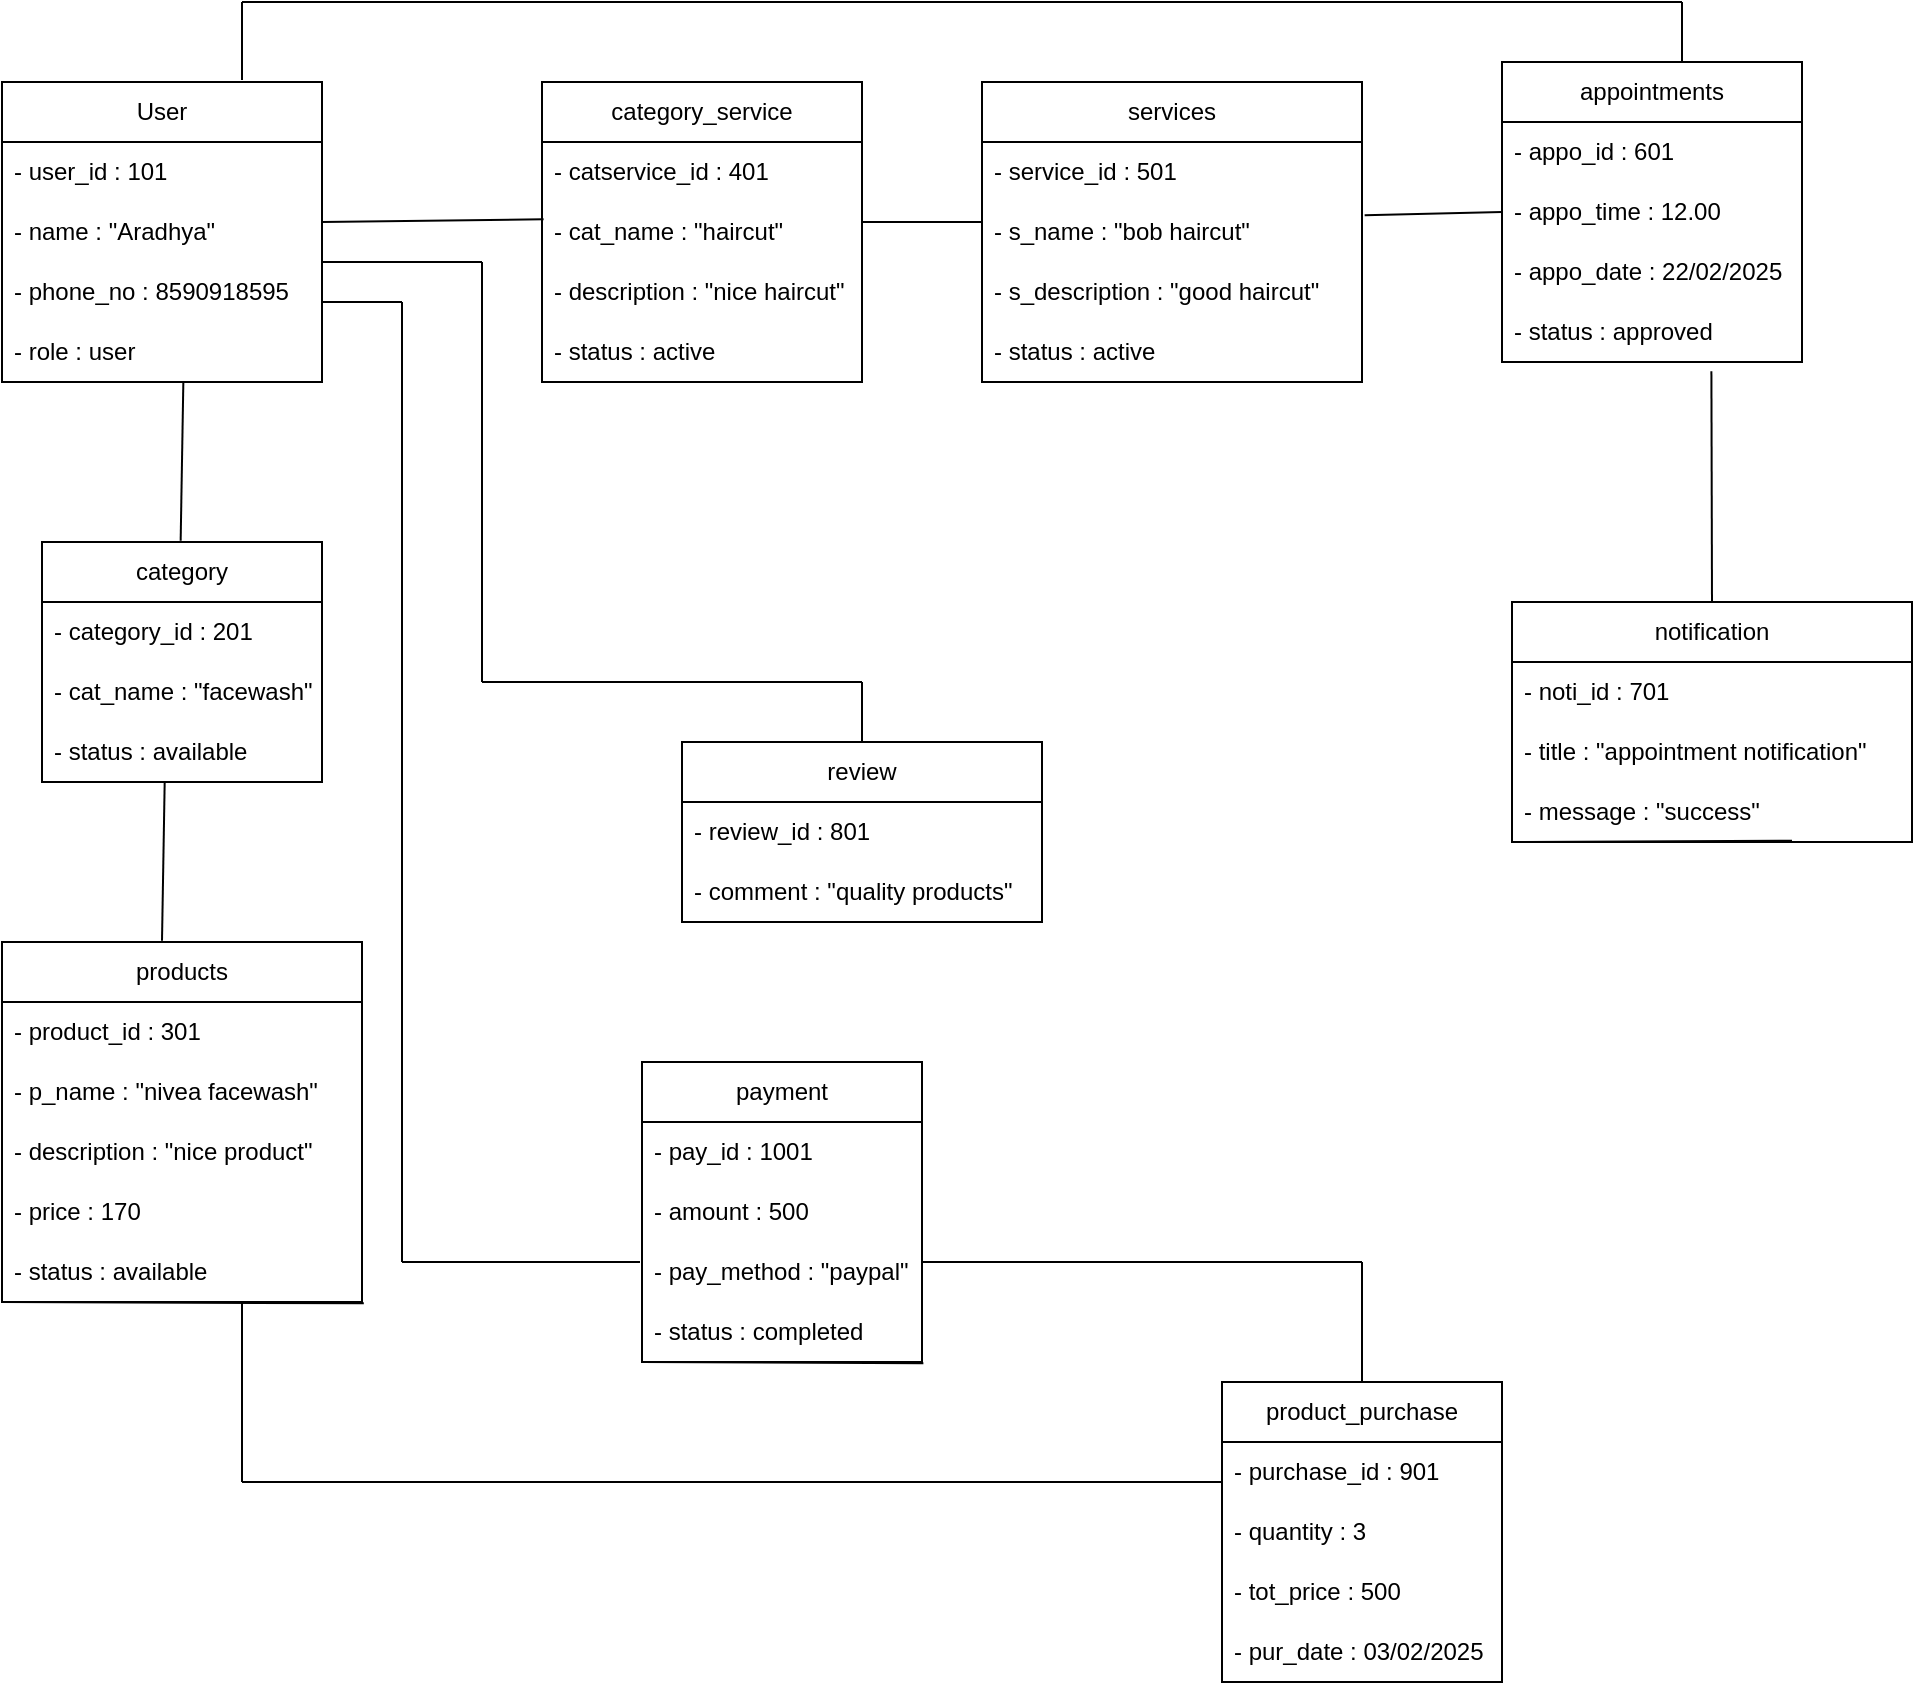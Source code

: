 <mxfile version="26.0.9">
  <diagram name="Page-1" id="uWuBlY_eEASk1Yagt_q-">
    <mxGraphModel grid="1" page="1" gridSize="10" guides="1" tooltips="1" connect="1" arrows="1" fold="1" pageScale="1" pageWidth="850" pageHeight="1100" math="0" shadow="0">
      <root>
        <mxCell id="0" />
        <mxCell id="1" parent="0" />
        <mxCell id="3V80zdknn0Qeoa1b7e3D-55" value="User" style="swimlane;fontStyle=0;childLayout=stackLayout;horizontal=1;startSize=30;horizontalStack=0;resizeParent=1;resizeParentMax=0;resizeLast=0;collapsible=1;marginBottom=0;whiteSpace=wrap;html=1;" vertex="1" parent="1">
          <mxGeometry y="90" width="160" height="150" as="geometry" />
        </mxCell>
        <mxCell id="3V80zdknn0Qeoa1b7e3D-56" value="- user_id : 101" style="text;strokeColor=none;fillColor=none;align=left;verticalAlign=middle;spacingLeft=4;spacingRight=4;overflow=hidden;points=[[0,0.5],[1,0.5]];portConstraint=eastwest;rotatable=0;whiteSpace=wrap;html=1;" vertex="1" parent="3V80zdknn0Qeoa1b7e3D-55">
          <mxGeometry y="30" width="160" height="30" as="geometry" />
        </mxCell>
        <mxCell id="3V80zdknn0Qeoa1b7e3D-57" value="- name : &quot;Aradhya&quot;" style="text;strokeColor=none;fillColor=none;align=left;verticalAlign=middle;spacingLeft=4;spacingRight=4;overflow=hidden;points=[[0,0.5],[1,0.5]];portConstraint=eastwest;rotatable=0;whiteSpace=wrap;html=1;" vertex="1" parent="3V80zdknn0Qeoa1b7e3D-55">
          <mxGeometry y="60" width="160" height="30" as="geometry" />
        </mxCell>
        <mxCell id="3V80zdknn0Qeoa1b7e3D-58" value="- phone_no : 8590918595" style="text;strokeColor=none;fillColor=none;align=left;verticalAlign=middle;spacingLeft=4;spacingRight=4;overflow=hidden;points=[[0,0.5],[1,0.5]];portConstraint=eastwest;rotatable=0;whiteSpace=wrap;html=1;" vertex="1" parent="3V80zdknn0Qeoa1b7e3D-55">
          <mxGeometry y="90" width="160" height="30" as="geometry" />
        </mxCell>
        <mxCell id="3V80zdknn0Qeoa1b7e3D-59" value="" style="endArrow=none;html=1;rounded=0;entryX=1;entryY=0;entryDx=0;entryDy=0;entryPerimeter=0;" edge="1" parent="3V80zdknn0Qeoa1b7e3D-55">
          <mxGeometry width="50" height="50" relative="1" as="geometry">
            <mxPoint y="150" as="sourcePoint" />
            <mxPoint x="130" y="150" as="targetPoint" />
          </mxGeometry>
        </mxCell>
        <mxCell id="3V80zdknn0Qeoa1b7e3D-60" value="- role : user" style="text;strokeColor=none;fillColor=none;align=left;verticalAlign=middle;spacingLeft=4;spacingRight=4;overflow=hidden;points=[[0,0.5],[1,0.5]];portConstraint=eastwest;rotatable=0;whiteSpace=wrap;html=1;" vertex="1" parent="3V80zdknn0Qeoa1b7e3D-55">
          <mxGeometry y="120" width="160" height="30" as="geometry" />
        </mxCell>
        <mxCell id="3V80zdknn0Qeoa1b7e3D-65" value="category_service" style="swimlane;fontStyle=0;childLayout=stackLayout;horizontal=1;startSize=30;horizontalStack=0;resizeParent=1;resizeParentMax=0;resizeLast=0;collapsible=1;marginBottom=0;whiteSpace=wrap;html=1;" vertex="1" parent="1">
          <mxGeometry x="270" y="90" width="160" height="150" as="geometry" />
        </mxCell>
        <mxCell id="3V80zdknn0Qeoa1b7e3D-66" value="- catservice_id : 401" style="text;strokeColor=none;fillColor=none;align=left;verticalAlign=middle;spacingLeft=4;spacingRight=4;overflow=hidden;points=[[0,0.5],[1,0.5]];portConstraint=eastwest;rotatable=0;whiteSpace=wrap;html=1;" vertex="1" parent="3V80zdknn0Qeoa1b7e3D-65">
          <mxGeometry y="30" width="160" height="30" as="geometry" />
        </mxCell>
        <mxCell id="3V80zdknn0Qeoa1b7e3D-67" value="- cat_name : &quot;haircut&quot;" style="text;strokeColor=none;fillColor=none;align=left;verticalAlign=middle;spacingLeft=4;spacingRight=4;overflow=hidden;points=[[0,0.5],[1,0.5]];portConstraint=eastwest;rotatable=0;whiteSpace=wrap;html=1;" vertex="1" parent="3V80zdknn0Qeoa1b7e3D-65">
          <mxGeometry y="60" width="160" height="30" as="geometry" />
        </mxCell>
        <mxCell id="3V80zdknn0Qeoa1b7e3D-68" value="- description : &quot;nice haircut&quot;" style="text;strokeColor=none;fillColor=none;align=left;verticalAlign=middle;spacingLeft=4;spacingRight=4;overflow=hidden;points=[[0,0.5],[1,0.5]];portConstraint=eastwest;rotatable=0;whiteSpace=wrap;html=1;" vertex="1" parent="3V80zdknn0Qeoa1b7e3D-65">
          <mxGeometry y="90" width="160" height="30" as="geometry" />
        </mxCell>
        <mxCell id="3V80zdknn0Qeoa1b7e3D-69" value="" style="endArrow=none;html=1;rounded=0;" edge="1" parent="3V80zdknn0Qeoa1b7e3D-65">
          <mxGeometry width="50" height="50" relative="1" as="geometry">
            <mxPoint y="150" as="sourcePoint" />
            <mxPoint x="142" y="150" as="targetPoint" />
          </mxGeometry>
        </mxCell>
        <mxCell id="3V80zdknn0Qeoa1b7e3D-70" value="- status : active" style="text;strokeColor=none;fillColor=none;align=left;verticalAlign=middle;spacingLeft=4;spacingRight=4;overflow=hidden;points=[[0,0.5],[1,0.5]];portConstraint=eastwest;rotatable=0;whiteSpace=wrap;html=1;" vertex="1" parent="3V80zdknn0Qeoa1b7e3D-65">
          <mxGeometry y="120" width="160" height="30" as="geometry" />
        </mxCell>
        <mxCell id="3V80zdknn0Qeoa1b7e3D-72" value="services" style="swimlane;fontStyle=0;childLayout=stackLayout;horizontal=1;startSize=30;horizontalStack=0;resizeParent=1;resizeParentMax=0;resizeLast=0;collapsible=1;marginBottom=0;whiteSpace=wrap;html=1;" vertex="1" parent="1">
          <mxGeometry x="490" y="90" width="190" height="150" as="geometry" />
        </mxCell>
        <mxCell id="3V80zdknn0Qeoa1b7e3D-73" value="- service_id : 501" style="text;strokeColor=none;fillColor=none;align=left;verticalAlign=middle;spacingLeft=4;spacingRight=4;overflow=hidden;points=[[0,0.5],[1,0.5]];portConstraint=eastwest;rotatable=0;whiteSpace=wrap;html=1;" vertex="1" parent="3V80zdknn0Qeoa1b7e3D-72">
          <mxGeometry y="30" width="190" height="30" as="geometry" />
        </mxCell>
        <mxCell id="3V80zdknn0Qeoa1b7e3D-74" value="- s_name : &quot;bob haircut&quot;" style="text;strokeColor=none;fillColor=none;align=left;verticalAlign=middle;spacingLeft=4;spacingRight=4;overflow=hidden;points=[[0,0.5],[1,0.5]];portConstraint=eastwest;rotatable=0;whiteSpace=wrap;html=1;" vertex="1" parent="3V80zdknn0Qeoa1b7e3D-72">
          <mxGeometry y="60" width="190" height="30" as="geometry" />
        </mxCell>
        <mxCell id="3V80zdknn0Qeoa1b7e3D-75" value="- s_description : &quot;good haircut&quot;" style="text;strokeColor=none;fillColor=none;align=left;verticalAlign=middle;spacingLeft=4;spacingRight=4;overflow=hidden;points=[[0,0.5],[1,0.5]];portConstraint=eastwest;rotatable=0;whiteSpace=wrap;html=1;" vertex="1" parent="3V80zdknn0Qeoa1b7e3D-72">
          <mxGeometry y="90" width="190" height="30" as="geometry" />
        </mxCell>
        <mxCell id="3V80zdknn0Qeoa1b7e3D-76" value="" style="endArrow=none;html=1;rounded=0;" edge="1" parent="3V80zdknn0Qeoa1b7e3D-72">
          <mxGeometry width="50" height="50" relative="1" as="geometry">
            <mxPoint y="150" as="sourcePoint" />
            <mxPoint x="143" y="150" as="targetPoint" />
          </mxGeometry>
        </mxCell>
        <mxCell id="3V80zdknn0Qeoa1b7e3D-77" value="- status : active" style="text;strokeColor=none;fillColor=none;align=left;verticalAlign=middle;spacingLeft=4;spacingRight=4;overflow=hidden;points=[[0,0.5],[1,0.5]];portConstraint=eastwest;rotatable=0;whiteSpace=wrap;html=1;" vertex="1" parent="3V80zdknn0Qeoa1b7e3D-72">
          <mxGeometry y="120" width="190" height="30" as="geometry" />
        </mxCell>
        <mxCell id="3V80zdknn0Qeoa1b7e3D-82" value="appointments" style="swimlane;fontStyle=0;childLayout=stackLayout;horizontal=1;startSize=30;horizontalStack=0;resizeParent=1;resizeParentMax=0;resizeLast=0;collapsible=1;marginBottom=0;whiteSpace=wrap;html=1;" vertex="1" parent="1">
          <mxGeometry x="750" y="80" width="150" height="150" as="geometry" />
        </mxCell>
        <mxCell id="3V80zdknn0Qeoa1b7e3D-83" value="- appo_id : 601" style="text;strokeColor=none;fillColor=none;align=left;verticalAlign=middle;spacingLeft=4;spacingRight=4;overflow=hidden;points=[[0,0.5],[1,0.5]];portConstraint=eastwest;rotatable=0;whiteSpace=wrap;html=1;" vertex="1" parent="3V80zdknn0Qeoa1b7e3D-82">
          <mxGeometry y="30" width="150" height="30" as="geometry" />
        </mxCell>
        <mxCell id="3V80zdknn0Qeoa1b7e3D-84" value="- appo_time : 12.00" style="text;strokeColor=none;fillColor=none;align=left;verticalAlign=middle;spacingLeft=4;spacingRight=4;overflow=hidden;points=[[0,0.5],[1,0.5]];portConstraint=eastwest;rotatable=0;whiteSpace=wrap;html=1;" vertex="1" parent="3V80zdknn0Qeoa1b7e3D-82">
          <mxGeometry y="60" width="150" height="30" as="geometry" />
        </mxCell>
        <mxCell id="3V80zdknn0Qeoa1b7e3D-85" value="- appo_date : 22/02/2025" style="text;strokeColor=none;fillColor=none;align=left;verticalAlign=middle;spacingLeft=4;spacingRight=4;overflow=hidden;points=[[0,0.5],[1,0.5]];portConstraint=eastwest;rotatable=0;whiteSpace=wrap;html=1;" vertex="1" parent="3V80zdknn0Qeoa1b7e3D-82">
          <mxGeometry y="90" width="150" height="30" as="geometry" />
        </mxCell>
        <mxCell id="3V80zdknn0Qeoa1b7e3D-86" value="" style="endArrow=none;html=1;rounded=0;entryX=1;entryY=0;entryDx=0;entryDy=0;entryPerimeter=0;" edge="1" parent="3V80zdknn0Qeoa1b7e3D-82">
          <mxGeometry width="50" height="50" relative="1" as="geometry">
            <mxPoint y="150" as="sourcePoint" />
            <mxPoint x="140" y="150" as="targetPoint" />
          </mxGeometry>
        </mxCell>
        <mxCell id="3V80zdknn0Qeoa1b7e3D-87" value="- status : approved" style="text;strokeColor=none;fillColor=none;align=left;verticalAlign=middle;spacingLeft=4;spacingRight=4;overflow=hidden;points=[[0,0.5],[1,0.5]];portConstraint=eastwest;rotatable=0;whiteSpace=wrap;html=1;" vertex="1" parent="3V80zdknn0Qeoa1b7e3D-82">
          <mxGeometry y="120" width="150" height="30" as="geometry" />
        </mxCell>
        <mxCell id="3V80zdknn0Qeoa1b7e3D-89" value="category" style="swimlane;fontStyle=0;childLayout=stackLayout;horizontal=1;startSize=30;horizontalStack=0;resizeParent=1;resizeParentMax=0;resizeLast=0;collapsible=1;marginBottom=0;whiteSpace=wrap;html=1;" vertex="1" parent="1">
          <mxGeometry x="20" y="320" width="140" height="120" as="geometry" />
        </mxCell>
        <mxCell id="3V80zdknn0Qeoa1b7e3D-90" value="- category_id : 201" style="text;strokeColor=none;fillColor=none;align=left;verticalAlign=middle;spacingLeft=4;spacingRight=4;overflow=hidden;points=[[0,0.5],[1,0.5]];portConstraint=eastwest;rotatable=0;whiteSpace=wrap;html=1;" vertex="1" parent="3V80zdknn0Qeoa1b7e3D-89">
          <mxGeometry y="30" width="140" height="30" as="geometry" />
        </mxCell>
        <mxCell id="3V80zdknn0Qeoa1b7e3D-91" value="- cat_name : &quot;facewash&quot;" style="text;strokeColor=none;fillColor=none;align=left;verticalAlign=middle;spacingLeft=4;spacingRight=4;overflow=hidden;points=[[0,0.5],[1,0.5]];portConstraint=eastwest;rotatable=0;whiteSpace=wrap;html=1;" vertex="1" parent="3V80zdknn0Qeoa1b7e3D-89">
          <mxGeometry y="60" width="140" height="30" as="geometry" />
        </mxCell>
        <mxCell id="3V80zdknn0Qeoa1b7e3D-92" value="- status : available" style="text;strokeColor=none;fillColor=none;align=left;verticalAlign=middle;spacingLeft=4;spacingRight=4;overflow=hidden;points=[[0,0.5],[1,0.5]];portConstraint=eastwest;rotatable=0;whiteSpace=wrap;html=1;" vertex="1" parent="3V80zdknn0Qeoa1b7e3D-89">
          <mxGeometry y="90" width="140" height="30" as="geometry" />
        </mxCell>
        <mxCell id="3V80zdknn0Qeoa1b7e3D-93" value="" style="endArrow=none;html=1;rounded=0;entryX=1;entryY=0;entryDx=0;entryDy=0;entryPerimeter=0;" edge="1" parent="3V80zdknn0Qeoa1b7e3D-89">
          <mxGeometry width="50" height="50" relative="1" as="geometry">
            <mxPoint y="120" as="sourcePoint" />
            <mxPoint x="140" y="120" as="targetPoint" />
          </mxGeometry>
        </mxCell>
        <mxCell id="3V80zdknn0Qeoa1b7e3D-95" value="products" style="swimlane;fontStyle=0;childLayout=stackLayout;horizontal=1;startSize=30;horizontalStack=0;resizeParent=1;resizeParentMax=0;resizeLast=0;collapsible=1;marginBottom=0;whiteSpace=wrap;html=1;" vertex="1" parent="1">
          <mxGeometry y="520" width="180" height="180" as="geometry" />
        </mxCell>
        <mxCell id="3V80zdknn0Qeoa1b7e3D-96" value="- product_id : 301" style="text;strokeColor=none;fillColor=none;align=left;verticalAlign=middle;spacingLeft=4;spacingRight=4;overflow=hidden;points=[[0,0.5],[1,0.5]];portConstraint=eastwest;rotatable=0;whiteSpace=wrap;html=1;" vertex="1" parent="3V80zdknn0Qeoa1b7e3D-95">
          <mxGeometry y="30" width="180" height="30" as="geometry" />
        </mxCell>
        <mxCell id="3V80zdknn0Qeoa1b7e3D-97" value="- p_name : &quot;nivea facewash&quot;" style="text;strokeColor=none;fillColor=none;align=left;verticalAlign=middle;spacingLeft=4;spacingRight=4;overflow=hidden;points=[[0,0.5],[1,0.5]];portConstraint=eastwest;rotatable=0;whiteSpace=wrap;html=1;" vertex="1" parent="3V80zdknn0Qeoa1b7e3D-95">
          <mxGeometry y="60" width="180" height="30" as="geometry" />
        </mxCell>
        <mxCell id="3V80zdknn0Qeoa1b7e3D-98" value="- description : &quot;nice product&quot;" style="text;strokeColor=none;fillColor=none;align=left;verticalAlign=middle;spacingLeft=4;spacingRight=4;overflow=hidden;points=[[0,0.5],[1,0.5]];portConstraint=eastwest;rotatable=0;whiteSpace=wrap;html=1;" vertex="1" parent="3V80zdknn0Qeoa1b7e3D-95">
          <mxGeometry y="90" width="180" height="30" as="geometry" />
        </mxCell>
        <mxCell id="3V80zdknn0Qeoa1b7e3D-99" value="- price : 170" style="text;strokeColor=none;fillColor=none;align=left;verticalAlign=middle;spacingLeft=4;spacingRight=4;overflow=hidden;points=[[0,0.5],[1,0.5]];portConstraint=eastwest;rotatable=0;whiteSpace=wrap;html=1;" vertex="1" parent="3V80zdknn0Qeoa1b7e3D-95">
          <mxGeometry y="120" width="180" height="30" as="geometry" />
        </mxCell>
        <mxCell id="3V80zdknn0Qeoa1b7e3D-100" value="- status : available" style="text;strokeColor=none;fillColor=none;align=left;verticalAlign=middle;spacingLeft=4;spacingRight=4;overflow=hidden;points=[[0,0.5],[1,0.5]];portConstraint=eastwest;rotatable=0;whiteSpace=wrap;html=1;" vertex="1" parent="3V80zdknn0Qeoa1b7e3D-95">
          <mxGeometry y="150" width="180" height="30" as="geometry" />
        </mxCell>
        <mxCell id="3V80zdknn0Qeoa1b7e3D-101" value="" style="endArrow=none;html=1;rounded=0;entryX=1.005;entryY=1.022;entryDx=0;entryDy=0;entryPerimeter=0;" edge="1" parent="3V80zdknn0Qeoa1b7e3D-95" target="3V80zdknn0Qeoa1b7e3D-100">
          <mxGeometry width="50" height="50" relative="1" as="geometry">
            <mxPoint y="180" as="sourcePoint" />
            <mxPoint x="50" y="130" as="targetPoint" />
          </mxGeometry>
        </mxCell>
        <mxCell id="3V80zdknn0Qeoa1b7e3D-105" value="review" style="swimlane;fontStyle=0;childLayout=stackLayout;horizontal=1;startSize=30;horizontalStack=0;resizeParent=1;resizeParentMax=0;resizeLast=0;collapsible=1;marginBottom=0;whiteSpace=wrap;html=1;" vertex="1" parent="1">
          <mxGeometry x="340" y="420" width="180" height="90" as="geometry" />
        </mxCell>
        <mxCell id="3V80zdknn0Qeoa1b7e3D-106" value="- review_id : 801" style="text;strokeColor=none;fillColor=none;align=left;verticalAlign=middle;spacingLeft=4;spacingRight=4;overflow=hidden;points=[[0,0.5],[1,0.5]];portConstraint=eastwest;rotatable=0;whiteSpace=wrap;html=1;" vertex="1" parent="3V80zdknn0Qeoa1b7e3D-105">
          <mxGeometry y="30" width="180" height="30" as="geometry" />
        </mxCell>
        <mxCell id="3V80zdknn0Qeoa1b7e3D-107" value="" style="endArrow=none;html=1;rounded=0;" edge="1" parent="3V80zdknn0Qeoa1b7e3D-105">
          <mxGeometry width="50" height="50" relative="1" as="geometry">
            <mxPoint y="90" as="sourcePoint" />
            <mxPoint x="141" y="90" as="targetPoint" />
          </mxGeometry>
        </mxCell>
        <mxCell id="3V80zdknn0Qeoa1b7e3D-108" value="- comment : &quot;quality products&quot;" style="text;strokeColor=none;fillColor=none;align=left;verticalAlign=middle;spacingLeft=4;spacingRight=4;overflow=hidden;points=[[0,0.5],[1,0.5]];portConstraint=eastwest;rotatable=0;whiteSpace=wrap;html=1;" vertex="1" parent="3V80zdknn0Qeoa1b7e3D-105">
          <mxGeometry y="60" width="180" height="30" as="geometry" />
        </mxCell>
        <mxCell id="3V80zdknn0Qeoa1b7e3D-110" value="notification" style="swimlane;fontStyle=0;childLayout=stackLayout;horizontal=1;startSize=30;horizontalStack=0;resizeParent=1;resizeParentMax=0;resizeLast=0;collapsible=1;marginBottom=0;whiteSpace=wrap;html=1;" vertex="1" parent="1">
          <mxGeometry x="755" y="350" width="200" height="120" as="geometry" />
        </mxCell>
        <mxCell id="3V80zdknn0Qeoa1b7e3D-111" value="- noti_id : 701" style="text;strokeColor=none;fillColor=none;align=left;verticalAlign=middle;spacingLeft=4;spacingRight=4;overflow=hidden;points=[[0,0.5],[1,0.5]];portConstraint=eastwest;rotatable=0;whiteSpace=wrap;html=1;" vertex="1" parent="3V80zdknn0Qeoa1b7e3D-110">
          <mxGeometry y="30" width="200" height="30" as="geometry" />
        </mxCell>
        <mxCell id="3V80zdknn0Qeoa1b7e3D-112" value="- title : &quot;appointment notification&quot;" style="text;strokeColor=none;fillColor=none;align=left;verticalAlign=middle;spacingLeft=4;spacingRight=4;overflow=hidden;points=[[0,0.5],[1,0.5]];portConstraint=eastwest;rotatable=0;whiteSpace=wrap;html=1;" vertex="1" parent="3V80zdknn0Qeoa1b7e3D-110">
          <mxGeometry y="60" width="200" height="30" as="geometry" />
        </mxCell>
        <mxCell id="3V80zdknn0Qeoa1b7e3D-113" value="" style="endArrow=none;html=1;rounded=0;entryX=1;entryY=-0.022;entryDx=0;entryDy=0;entryPerimeter=0;" edge="1" parent="3V80zdknn0Qeoa1b7e3D-110">
          <mxGeometry width="50" height="50" relative="1" as="geometry">
            <mxPoint y="120" as="sourcePoint" />
            <mxPoint x="140" y="119.34" as="targetPoint" />
          </mxGeometry>
        </mxCell>
        <mxCell id="3V80zdknn0Qeoa1b7e3D-114" value="- message : &quot;success&quot;" style="text;strokeColor=none;fillColor=none;align=left;verticalAlign=middle;spacingLeft=4;spacingRight=4;overflow=hidden;points=[[0,0.5],[1,0.5]];portConstraint=eastwest;rotatable=0;whiteSpace=wrap;html=1;" vertex="1" parent="3V80zdknn0Qeoa1b7e3D-110">
          <mxGeometry y="90" width="200" height="30" as="geometry" />
        </mxCell>
        <mxCell id="3V80zdknn0Qeoa1b7e3D-116" value="payment" style="swimlane;fontStyle=0;childLayout=stackLayout;horizontal=1;startSize=30;horizontalStack=0;resizeParent=1;resizeParentMax=0;resizeLast=0;collapsible=1;marginBottom=0;whiteSpace=wrap;html=1;" vertex="1" parent="1">
          <mxGeometry x="320" y="580" width="140" height="150" as="geometry" />
        </mxCell>
        <mxCell id="3V80zdknn0Qeoa1b7e3D-117" value="- pay_id : 1001" style="text;strokeColor=none;fillColor=none;align=left;verticalAlign=middle;spacingLeft=4;spacingRight=4;overflow=hidden;points=[[0,0.5],[1,0.5]];portConstraint=eastwest;rotatable=0;whiteSpace=wrap;html=1;" vertex="1" parent="3V80zdknn0Qeoa1b7e3D-116">
          <mxGeometry y="30" width="140" height="30" as="geometry" />
        </mxCell>
        <mxCell id="3V80zdknn0Qeoa1b7e3D-118" value="- amount : 500" style="text;strokeColor=none;fillColor=none;align=left;verticalAlign=middle;spacingLeft=4;spacingRight=4;overflow=hidden;points=[[0,0.5],[1,0.5]];portConstraint=eastwest;rotatable=0;whiteSpace=wrap;html=1;" vertex="1" parent="3V80zdknn0Qeoa1b7e3D-116">
          <mxGeometry y="60" width="140" height="30" as="geometry" />
        </mxCell>
        <mxCell id="3V80zdknn0Qeoa1b7e3D-119" value="- pay_method : &quot;paypal&quot;" style="text;strokeColor=none;fillColor=none;align=left;verticalAlign=middle;spacingLeft=4;spacingRight=4;overflow=hidden;points=[[0,0.5],[1,0.5]];portConstraint=eastwest;rotatable=0;whiteSpace=wrap;html=1;" vertex="1" parent="3V80zdknn0Qeoa1b7e3D-116">
          <mxGeometry y="90" width="140" height="30" as="geometry" />
        </mxCell>
        <mxCell id="3V80zdknn0Qeoa1b7e3D-120" value="- status : completed" style="text;strokeColor=none;fillColor=none;align=left;verticalAlign=middle;spacingLeft=4;spacingRight=4;overflow=hidden;points=[[0,0.5],[1,0.5]];portConstraint=eastwest;rotatable=0;whiteSpace=wrap;html=1;" vertex="1" parent="3V80zdknn0Qeoa1b7e3D-116">
          <mxGeometry y="120" width="140" height="30" as="geometry" />
        </mxCell>
        <mxCell id="3V80zdknn0Qeoa1b7e3D-121" value="" style="endArrow=none;html=1;rounded=0;entryX=1.005;entryY=1.022;entryDx=0;entryDy=0;entryPerimeter=0;" edge="1" parent="3V80zdknn0Qeoa1b7e3D-116" target="3V80zdknn0Qeoa1b7e3D-120">
          <mxGeometry width="50" height="50" relative="1" as="geometry">
            <mxPoint y="150" as="sourcePoint" />
            <mxPoint x="50" y="100" as="targetPoint" />
          </mxGeometry>
        </mxCell>
        <mxCell id="3V80zdknn0Qeoa1b7e3D-123" value="product_purchase" style="swimlane;fontStyle=0;childLayout=stackLayout;horizontal=1;startSize=30;horizontalStack=0;resizeParent=1;resizeParentMax=0;resizeLast=0;collapsible=1;marginBottom=0;whiteSpace=wrap;html=1;" vertex="1" parent="1">
          <mxGeometry x="610" y="740" width="140" height="150" as="geometry" />
        </mxCell>
        <mxCell id="3V80zdknn0Qeoa1b7e3D-124" value="- purchase_id : 901" style="text;strokeColor=none;fillColor=none;align=left;verticalAlign=middle;spacingLeft=4;spacingRight=4;overflow=hidden;points=[[0,0.5],[1,0.5]];portConstraint=eastwest;rotatable=0;whiteSpace=wrap;html=1;" vertex="1" parent="3V80zdknn0Qeoa1b7e3D-123">
          <mxGeometry y="30" width="140" height="30" as="geometry" />
        </mxCell>
        <mxCell id="3V80zdknn0Qeoa1b7e3D-125" value="- quantity : 3" style="text;strokeColor=none;fillColor=none;align=left;verticalAlign=middle;spacingLeft=4;spacingRight=4;overflow=hidden;points=[[0,0.5],[1,0.5]];portConstraint=eastwest;rotatable=0;whiteSpace=wrap;html=1;" vertex="1" parent="3V80zdknn0Qeoa1b7e3D-123">
          <mxGeometry y="60" width="140" height="30" as="geometry" />
        </mxCell>
        <mxCell id="3V80zdknn0Qeoa1b7e3D-126" value="- tot_price : 500" style="text;strokeColor=none;fillColor=none;align=left;verticalAlign=middle;spacingLeft=4;spacingRight=4;overflow=hidden;points=[[0,0.5],[1,0.5]];portConstraint=eastwest;rotatable=0;whiteSpace=wrap;html=1;" vertex="1" parent="3V80zdknn0Qeoa1b7e3D-123">
          <mxGeometry y="90" width="140" height="30" as="geometry" />
        </mxCell>
        <mxCell id="3V80zdknn0Qeoa1b7e3D-127" value="- pur_date : 03/02/2025" style="text;strokeColor=none;fillColor=none;align=left;verticalAlign=middle;spacingLeft=4;spacingRight=4;overflow=hidden;points=[[0,0.5],[1,0.5]];portConstraint=eastwest;rotatable=0;whiteSpace=wrap;html=1;" vertex="1" parent="3V80zdknn0Qeoa1b7e3D-123">
          <mxGeometry y="120" width="140" height="30" as="geometry" />
        </mxCell>
        <mxCell id="3V80zdknn0Qeoa1b7e3D-128" value="" style="endArrow=none;html=1;rounded=0;" edge="1" parent="3V80zdknn0Qeoa1b7e3D-123">
          <mxGeometry width="50" height="50" relative="1" as="geometry">
            <mxPoint y="150" as="sourcePoint" />
            <mxPoint x="139" y="150" as="targetPoint" />
          </mxGeometry>
        </mxCell>
        <mxCell id="3V80zdknn0Qeoa1b7e3D-131" value="" style="endArrow=none;html=1;rounded=0;entryX=0.005;entryY=0.289;entryDx=0;entryDy=0;entryPerimeter=0;" edge="1" parent="1" target="3V80zdknn0Qeoa1b7e3D-67">
          <mxGeometry width="50" height="50" relative="1" as="geometry">
            <mxPoint x="160" y="160" as="sourcePoint" />
            <mxPoint x="260" y="160" as="targetPoint" />
          </mxGeometry>
        </mxCell>
        <mxCell id="3V80zdknn0Qeoa1b7e3D-132" value="" style="endArrow=none;html=1;rounded=0;" edge="1" parent="1">
          <mxGeometry width="50" height="50" relative="1" as="geometry">
            <mxPoint x="430" y="160" as="sourcePoint" />
            <mxPoint x="490" y="160" as="targetPoint" />
          </mxGeometry>
        </mxCell>
        <mxCell id="3V80zdknn0Qeoa1b7e3D-134" value="" style="endArrow=none;html=1;rounded=0;" edge="1" parent="1">
          <mxGeometry width="50" height="50" relative="1" as="geometry">
            <mxPoint x="120" y="50" as="sourcePoint" />
            <mxPoint x="840" y="50" as="targetPoint" />
          </mxGeometry>
        </mxCell>
        <mxCell id="3V80zdknn0Qeoa1b7e3D-135" value="" style="endArrow=none;html=1;rounded=0;" edge="1" parent="1">
          <mxGeometry width="50" height="50" relative="1" as="geometry">
            <mxPoint x="120" y="89" as="sourcePoint" />
            <mxPoint x="120" y="50" as="targetPoint" />
          </mxGeometry>
        </mxCell>
        <mxCell id="3V80zdknn0Qeoa1b7e3D-136" value="" style="endArrow=none;html=1;rounded=0;exitX=0.6;exitY=0;exitDx=0;exitDy=0;exitPerimeter=0;" edge="1" parent="1" source="3V80zdknn0Qeoa1b7e3D-82">
          <mxGeometry width="50" height="50" relative="1" as="geometry">
            <mxPoint x="780" y="80" as="sourcePoint" />
            <mxPoint x="840" y="50" as="targetPoint" />
          </mxGeometry>
        </mxCell>
        <mxCell id="3V80zdknn0Qeoa1b7e3D-137" value="" style="endArrow=none;html=1;rounded=0;exitX=0.419;exitY=-0.004;exitDx=0;exitDy=0;exitPerimeter=0;" edge="1" parent="1">
          <mxGeometry width="50" height="50" relative="1" as="geometry">
            <mxPoint x="89.33" y="319.4" as="sourcePoint" />
            <mxPoint x="90.67" y="240" as="targetPoint" />
          </mxGeometry>
        </mxCell>
        <mxCell id="3V80zdknn0Qeoa1b7e3D-138" value="" style="endArrow=none;html=1;rounded=0;exitX=0.419;exitY=-0.004;exitDx=0;exitDy=0;exitPerimeter=0;" edge="1" parent="1">
          <mxGeometry width="50" height="50" relative="1" as="geometry">
            <mxPoint x="80.0" y="519.4" as="sourcePoint" />
            <mxPoint x="81.34" y="440" as="targetPoint" />
          </mxGeometry>
        </mxCell>
        <mxCell id="3V80zdknn0Qeoa1b7e3D-139" value="" style="endArrow=none;html=1;rounded=0;entryX=0;entryY=0.5;entryDx=0;entryDy=0;" edge="1" parent="1">
          <mxGeometry width="50" height="50" relative="1" as="geometry">
            <mxPoint x="120" y="790" as="sourcePoint" />
            <mxPoint x="610" y="790" as="targetPoint" />
          </mxGeometry>
        </mxCell>
        <mxCell id="3V80zdknn0Qeoa1b7e3D-140" value="" style="endArrow=none;html=1;rounded=0;" edge="1" parent="1">
          <mxGeometry width="50" height="50" relative="1" as="geometry">
            <mxPoint x="160" y="180" as="sourcePoint" />
            <mxPoint x="240" y="180" as="targetPoint" />
          </mxGeometry>
        </mxCell>
        <mxCell id="3V80zdknn0Qeoa1b7e3D-141" value="" style="endArrow=none;html=1;rounded=0;" edge="1" parent="1">
          <mxGeometry width="50" height="50" relative="1" as="geometry">
            <mxPoint x="240" y="390" as="sourcePoint" />
            <mxPoint x="240" y="180" as="targetPoint" />
          </mxGeometry>
        </mxCell>
        <mxCell id="3V80zdknn0Qeoa1b7e3D-142" value="" style="endArrow=none;html=1;rounded=0;exitX=1.026;exitY=0.267;exitDx=0;exitDy=0;exitPerimeter=0;" edge="1" parent="1">
          <mxGeometry width="50" height="50" relative="1" as="geometry">
            <mxPoint x="160" y="200" as="sourcePoint" />
            <mxPoint x="200" y="200" as="targetPoint" />
          </mxGeometry>
        </mxCell>
        <mxCell id="3V80zdknn0Qeoa1b7e3D-143" value="" style="endArrow=none;html=1;rounded=0;" edge="1" parent="1">
          <mxGeometry width="50" height="50" relative="1" as="geometry">
            <mxPoint x="200" y="680" as="sourcePoint" />
            <mxPoint x="200" y="200" as="targetPoint" />
          </mxGeometry>
        </mxCell>
        <mxCell id="3V80zdknn0Qeoa1b7e3D-144" value="" style="endArrow=none;html=1;rounded=0;" edge="1" parent="1">
          <mxGeometry width="50" height="50" relative="1" as="geometry">
            <mxPoint x="200" y="680" as="sourcePoint" />
            <mxPoint x="319" y="680" as="targetPoint" />
          </mxGeometry>
        </mxCell>
        <mxCell id="3V80zdknn0Qeoa1b7e3D-145" value="" style="endArrow=none;html=1;rounded=0;exitX=0.5;exitY=0;exitDx=0;exitDy=0;entryX=0.698;entryY=1.156;entryDx=0;entryDy=0;entryPerimeter=0;" edge="1" parent="1" source="3V80zdknn0Qeoa1b7e3D-110" target="3V80zdknn0Qeoa1b7e3D-87">
          <mxGeometry width="50" height="50" relative="1" as="geometry">
            <mxPoint x="720" y="320" as="sourcePoint" />
            <mxPoint x="770" y="270" as="targetPoint" />
          </mxGeometry>
        </mxCell>
        <mxCell id="3V80zdknn0Qeoa1b7e3D-146" value="" style="endArrow=none;html=1;rounded=0;exitX=1;exitY=0.333;exitDx=0;exitDy=0;exitPerimeter=0;" edge="1" parent="1" source="3V80zdknn0Qeoa1b7e3D-119">
          <mxGeometry width="50" height="50" relative="1" as="geometry">
            <mxPoint x="480" y="690" as="sourcePoint" />
            <mxPoint x="680" y="680" as="targetPoint" />
          </mxGeometry>
        </mxCell>
        <mxCell id="3V80zdknn0Qeoa1b7e3D-147" value="" style="endArrow=none;html=1;rounded=0;exitX=0.5;exitY=0;exitDx=0;exitDy=0;" edge="1" parent="1" source="3V80zdknn0Qeoa1b7e3D-123">
          <mxGeometry width="50" height="50" relative="1" as="geometry">
            <mxPoint x="630" y="740" as="sourcePoint" />
            <mxPoint x="680" y="680" as="targetPoint" />
          </mxGeometry>
        </mxCell>
        <mxCell id="3V80zdknn0Qeoa1b7e3D-148" value="" style="endArrow=none;html=1;rounded=0;" edge="1" parent="1">
          <mxGeometry width="50" height="50" relative="1" as="geometry">
            <mxPoint x="240" y="390" as="sourcePoint" />
            <mxPoint x="430" y="390" as="targetPoint" />
          </mxGeometry>
        </mxCell>
        <mxCell id="3V80zdknn0Qeoa1b7e3D-149" value="" style="endArrow=none;html=1;rounded=0;entryX=0.5;entryY=0;entryDx=0;entryDy=0;" edge="1" parent="1" target="3V80zdknn0Qeoa1b7e3D-105">
          <mxGeometry width="50" height="50" relative="1" as="geometry">
            <mxPoint x="430" y="390" as="sourcePoint" />
            <mxPoint x="490" y="390" as="targetPoint" />
          </mxGeometry>
        </mxCell>
        <mxCell id="3V80zdknn0Qeoa1b7e3D-150" value="" style="endArrow=none;html=1;rounded=0;" edge="1" parent="1">
          <mxGeometry width="50" height="50" relative="1" as="geometry">
            <mxPoint x="120" y="790" as="sourcePoint" />
            <mxPoint x="120" y="700" as="targetPoint" />
          </mxGeometry>
        </mxCell>
        <mxCell id="B7lhw6hDatxVvy8eRBKS-4" value="" style="endArrow=none;html=1;rounded=0;entryX=0;entryY=0.5;entryDx=0;entryDy=0;exitX=1.007;exitY=0.222;exitDx=0;exitDy=0;exitPerimeter=0;" edge="1" parent="1" source="3V80zdknn0Qeoa1b7e3D-74" target="3V80zdknn0Qeoa1b7e3D-84">
          <mxGeometry width="50" height="50" relative="1" as="geometry">
            <mxPoint x="660" y="154.5" as="sourcePoint" />
            <mxPoint x="720" y="154.5" as="targetPoint" />
          </mxGeometry>
        </mxCell>
      </root>
    </mxGraphModel>
  </diagram>
</mxfile>
